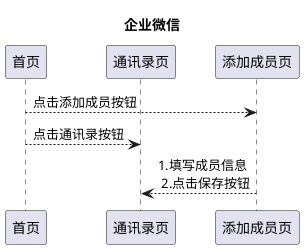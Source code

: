 ```
@startuml
title: 企业微信
participant 首页
participant 通讯录页
participant 添加成员页

首页-->添加成员页: 点击添加成员按钮
首页-->通讯录页:点击通讯录按钮
添加成员页-->通讯录页:1.填写成员信息 \n 2.点击保存按钮
@enduml
```